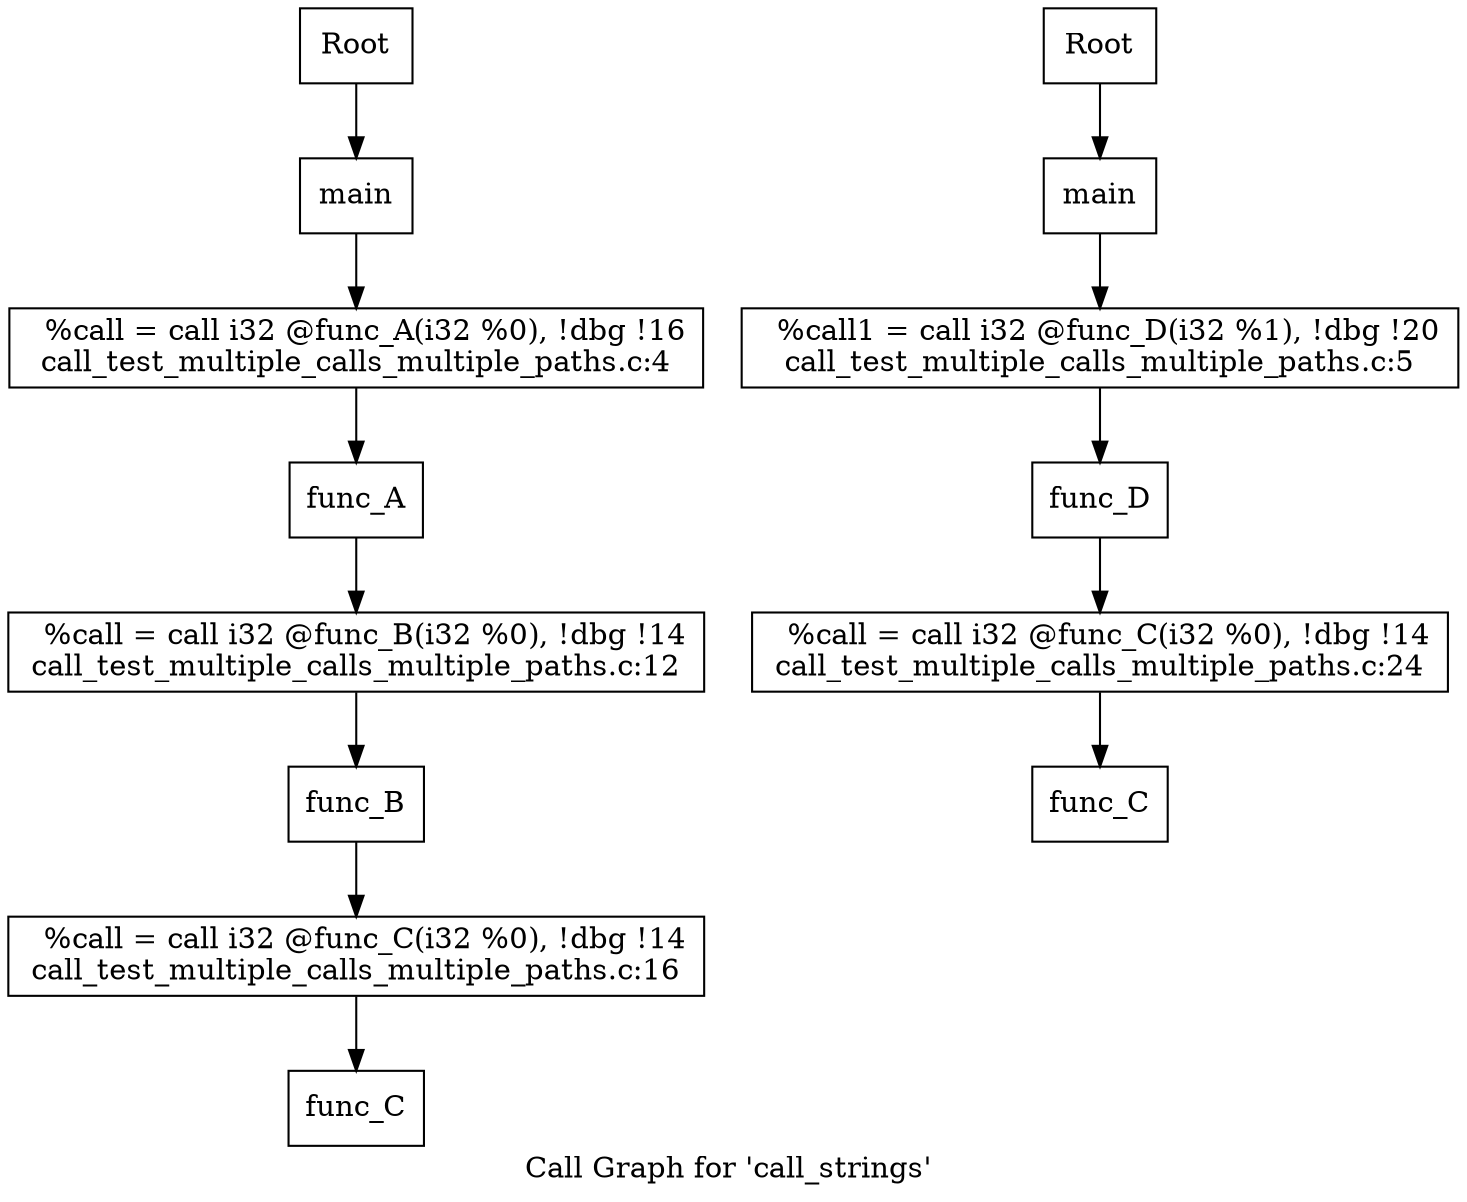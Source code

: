 digraph "Call Graph for 'call_strings'  "{
label="Call Graph for 'call_strings' ";
Node_7[shape=box,style=solid,label="Root"]
Node_8[shape=box,style=solid,label="main"]
"Node_7"->"Node_8"
Node_9[shape=box,style=solid,label="  %call = call i32 @func_A(i32 %0), !dbg !16
call_test_multiple_calls_multiple_paths.c:4"]
Node_10[shape=box,style=solid,label="func_A"]
"Node_9"->"Node_10"
Node_11[shape=box,style=solid,label="  %call = call i32 @func_B(i32 %0), !dbg !14
call_test_multiple_calls_multiple_paths.c:12"]
Node_12[shape=box,style=solid,label="func_B"]
"Node_11"->"Node_12"
Node_13[shape=box,style=solid,label="  %call = call i32 @func_C(i32 %0), !dbg !14
call_test_multiple_calls_multiple_paths.c:16"]
Node_14[shape=box,style=solid,label="func_C"]
"Node_13"->"Node_14"
"Node_8"->"Node_9"
"Node_10"->"Node_11"
"Node_12"->"Node_13"
Node_15[shape=box,style=solid,label="Root"]
Node_16[shape=box,style=solid,label="main"]
"Node_15"->"Node_16"
Node_17[shape=box,style=solid,label="  %call1 = call i32 @func_D(i32 %1), !dbg !20
call_test_multiple_calls_multiple_paths.c:5"]
Node_18[shape=box,style=solid,label="func_D"]
"Node_17"->"Node_18"
Node_19[shape=box,style=solid,label="  %call = call i32 @func_C(i32 %0), !dbg !14
call_test_multiple_calls_multiple_paths.c:24"]
Node_20[shape=box,style=solid,label="func_C"]
"Node_19"->"Node_20"
"Node_16"->"Node_17"
"Node_18"->"Node_19"
}

